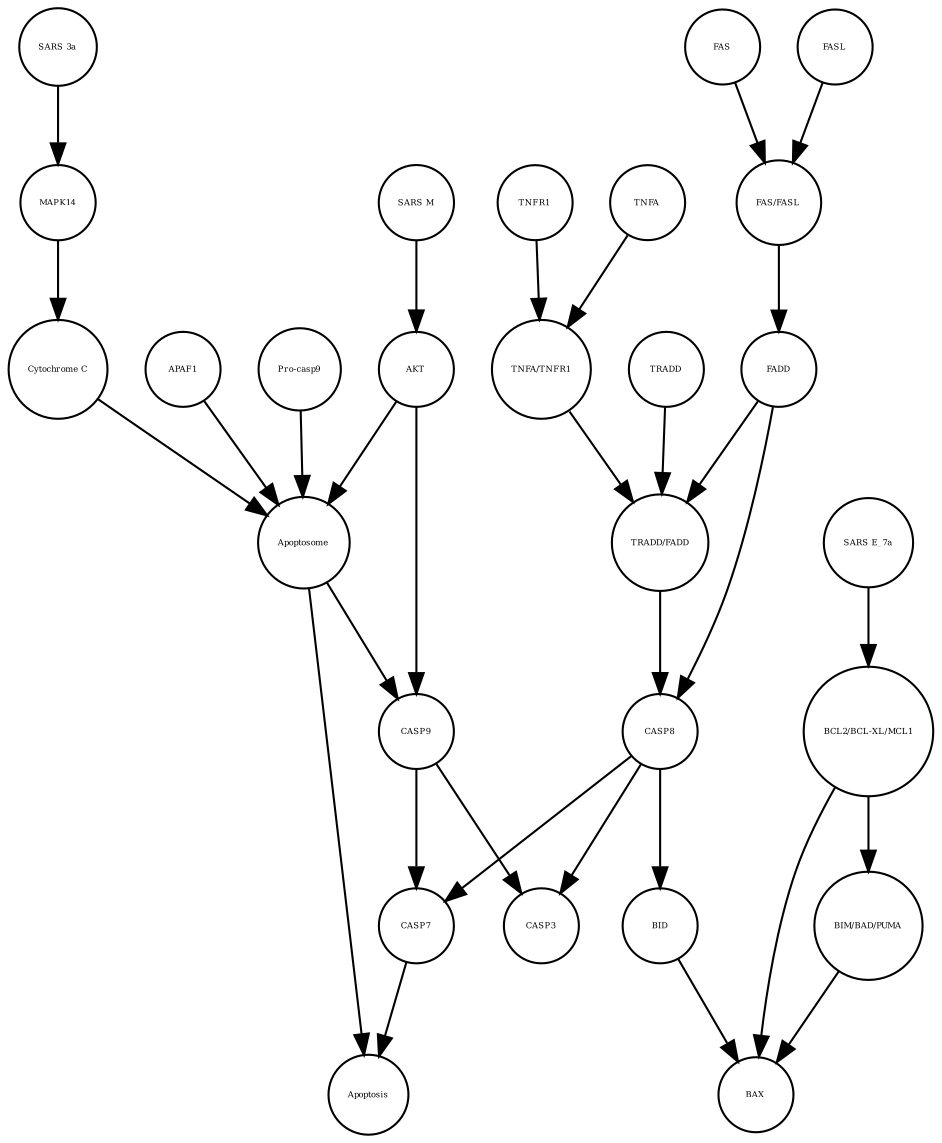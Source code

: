 strict digraph  {
CASP7 [annotation="", bipartite=0, cls=macromolecule, fontsize=4, label=CASP7, shape=circle];
Apoptosis [annotation="", bipartite=0, cls=phenotype, fontsize=4, label=Apoptosis, shape=circle];
Apoptosome [annotation="", bipartite=0, cls=complex, fontsize=4, label=Apoptosome, shape=circle];
CASP9 [annotation="", bipartite=0, cls=macromolecule, fontsize=4, label=CASP9, shape=circle];
"SARS M" [annotation="", bipartite=0, cls=macromolecule, fontsize=4, label="SARS M", shape=circle];
MAPK14 [annotation="", bipartite=0, cls=macromolecule, fontsize=4, label=MAPK14, shape=circle];
BID [annotation="", bipartite=0, cls=macromolecule, fontsize=4, label=BID, shape=circle];
"Pro-casp9" [annotation="", bipartite=0, cls=macromolecule, fontsize=4, label="Pro-casp9", shape=circle];
BAX [annotation="", bipartite=0, cls=macromolecule, fontsize=4, label=BAX, shape=circle];
AKT [annotation="", bipartite=0, cls=macromolecule, fontsize=4, label=AKT, shape=circle];
"BCL2/BCL-XL/MCL1" [annotation="", bipartite=0, cls=complex, fontsize=4, label="BCL2/BCL-XL/MCL1", shape=circle];
TRADD [annotation="", bipartite=0, cls=macromolecule, fontsize=4, label=TRADD, shape=circle];
FASL [annotation="", bipartite=0, cls=macromolecule, fontsize=4, label=FASL, shape=circle];
APAF1 [annotation="", bipartite=0, cls=macromolecule, fontsize=4, label=APAF1, shape=circle];
"Cytochrome C" [annotation="", bipartite=0, cls=macromolecule, fontsize=4, label="Cytochrome C", shape=circle];
FADD [annotation="", bipartite=0, cls=macromolecule, fontsize=4, label=FADD, shape=circle];
"BIM/BAD/PUMA" [annotation="", bipartite=0, cls=complex, fontsize=4, label="BIM/BAD/PUMA", shape=circle];
"TRADD/FADD" [annotation="", bipartite=0, cls=complex, fontsize=4, label="TRADD/FADD", shape=circle];
TNFA [annotation="", bipartite=0, cls=macromolecule, fontsize=4, label=TNFA, shape=circle];
CASP8 [annotation="", bipartite=0, cls=macromolecule, fontsize=4, label=CASP8, shape=circle];
"TNFA/TNFR1" [annotation="", bipartite=0, cls=complex, fontsize=4, label="TNFA/TNFR1", shape=circle];
FAS [annotation="", bipartite=0, cls=macromolecule, fontsize=4, label=FAS, shape=circle];
"SARS E_7a" [annotation="", bipartite=0, cls=macromolecule, fontsize=4, label="SARS E_7a", shape=circle];
TNFR1 [annotation="", bipartite=0, cls=macromolecule, fontsize=4, label=TNFR1, shape=circle];
CASP3 [annotation="", bipartite=0, cls=macromolecule, fontsize=4, label=CASP3, shape=circle];
"FAS/FASL" [annotation="", bipartite=0, cls=complex, fontsize=4, label="FAS/FASL", shape=circle];
"SARS 3a" [annotation="", bipartite=0, cls=macromolecule, fontsize=4, label="SARS 3a", shape=circle];
CASP7 -> Apoptosis  [annotation="", interaction_type=stimulation];
Apoptosome -> Apoptosis  [annotation="", interaction_type=stimulation];
Apoptosome -> CASP9  [annotation="urn_miriam_kegg.pathway_hsa04210", interaction_type=catalysis];
CASP9 -> CASP3  [annotation="urn_miriam_kegg.pathway_hsa04210", interaction_type=catalysis];
CASP9 -> CASP7  [annotation="urn_miriam_kegg.pathway_hsa04210", interaction_type=catalysis];
"SARS M" -> AKT  [annotation=urn_miriam_pubmed_31226023, interaction_type=inhibition];
MAPK14 -> "Cytochrome C"  [annotation="urn_miriam_kegg.pathway_hsa04210|urn_miriam_pubmed_31226023", interaction_type=catalysis];
BID -> BAX  [annotation=urn_miriam_pubmed_31226023, interaction_type=catalysis];
"Pro-casp9" -> Apoptosome  [annotation="", interaction_type=production];
AKT -> Apoptosome  [annotation="urn_miriam_kegg.pathway_hsa04210", interaction_type=inhibition];
AKT -> CASP9  [annotation="urn_miriam_kegg.pathway_hsa04210", interaction_type=inhibition];
"BCL2/BCL-XL/MCL1" -> "BIM/BAD/PUMA"  [annotation="", interaction_type=inhibition];
"BCL2/BCL-XL/MCL1" -> BAX  [annotation=urn_miriam_pubmed_31226023, interaction_type=inhibition];
TRADD -> "TRADD/FADD"  [annotation="", interaction_type=production];
FASL -> "FAS/FASL"  [annotation="", interaction_type=production];
APAF1 -> Apoptosome  [annotation="", interaction_type=production];
"Cytochrome C" -> Apoptosome  [annotation="", interaction_type=production];
FADD -> "TRADD/FADD"  [annotation="", interaction_type=production];
FADD -> CASP8  [annotation="urn_miriam_kegg.pathway_hsa04210", interaction_type=catalysis];
"BIM/BAD/PUMA" -> BAX  [annotation=urn_miriam_pubmed_31226023, interaction_type=catalysis];
"TRADD/FADD" -> CASP8  [annotation="urn_miriam_kegg.pathway_hsa04210", interaction_type=catalysis];
TNFA -> "TNFA/TNFR1"  [annotation="", interaction_type=production];
CASP8 -> CASP3  [annotation="urn_miriam_kegg.pathway_hsa04210", interaction_type=catalysis];
CASP8 -> BID  [annotation="urn_miriam_kegg.pathway_hsa04210", interaction_type=catalysis];
CASP8 -> CASP7  [annotation="urn_miriam_kegg.pathway_hsa04210", interaction_type=catalysis];
"TNFA/TNFR1" -> "TRADD/FADD"  [annotation="urn_miriam_kegg.pathway_hsa04210", interaction_type=catalysis];
FAS -> "FAS/FASL"  [annotation="", interaction_type=production];
"SARS E_7a" -> "BCL2/BCL-XL/MCL1"  [annotation="", interaction_type=inhibition];
TNFR1 -> "TNFA/TNFR1"  [annotation="", interaction_type=production];
"FAS/FASL" -> FADD  [annotation="urn_miriam_kegg.pathway_hsa04210", interaction_type=catalysis];
"SARS 3a" -> MAPK14  [annotation=urn_miriam_pubmed_31226023, interaction_type=catalysis];
}
